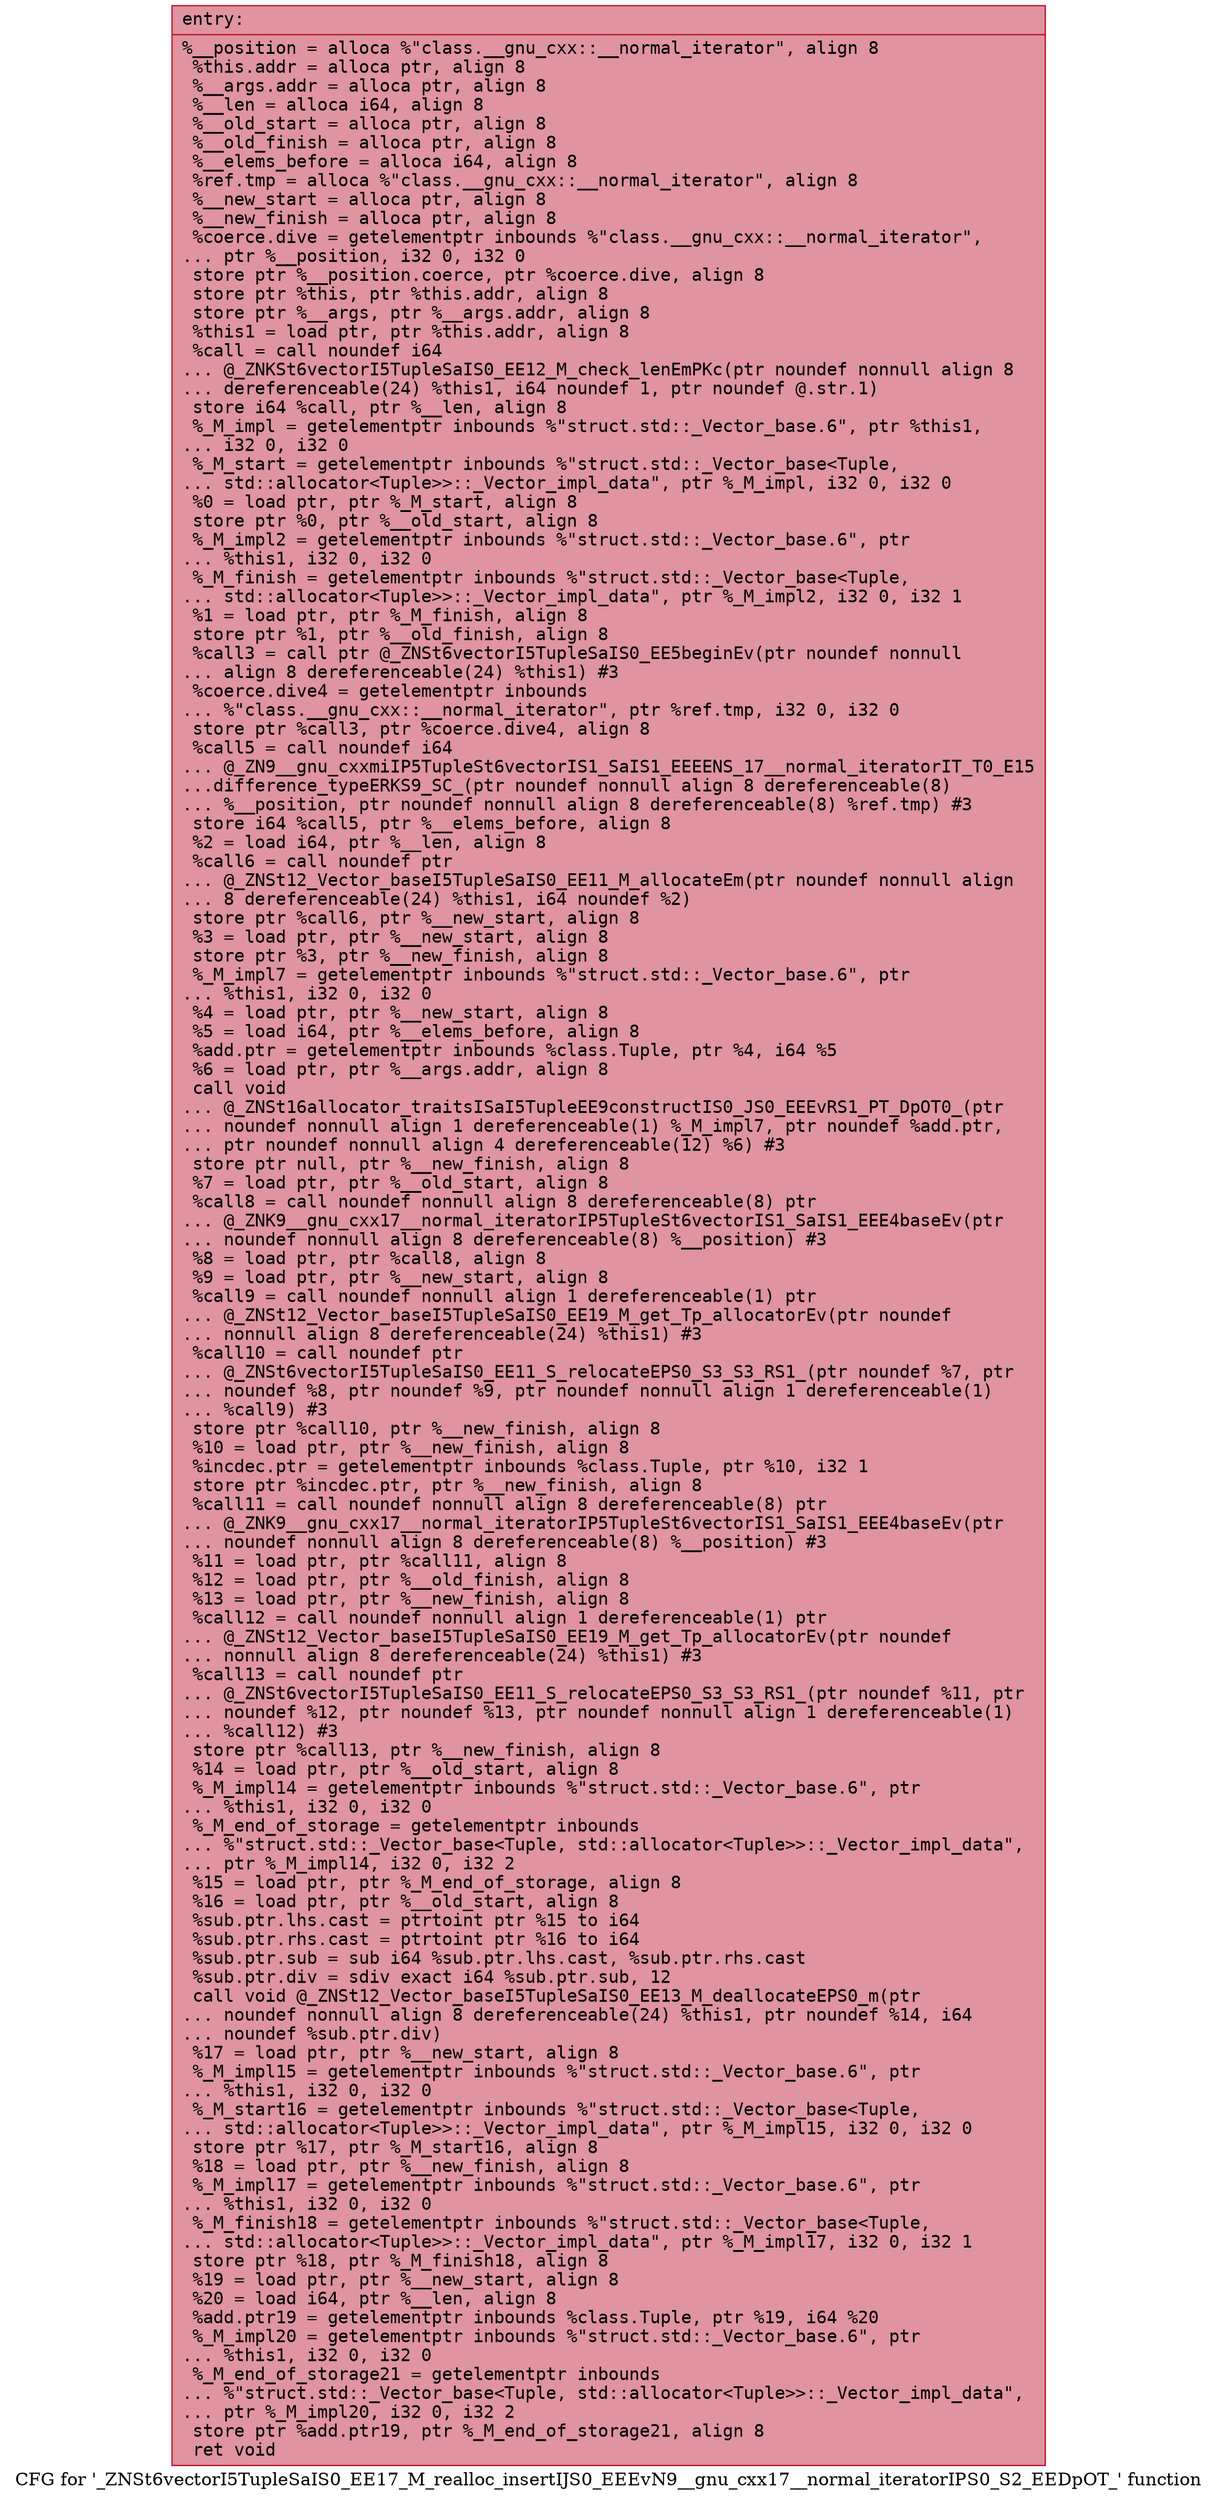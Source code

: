 digraph "CFG for '_ZNSt6vectorI5TupleSaIS0_EE17_M_realloc_insertIJS0_EEEvN9__gnu_cxx17__normal_iteratorIPS0_S2_EEDpOT_' function" {
	label="CFG for '_ZNSt6vectorI5TupleSaIS0_EE17_M_realloc_insertIJS0_EEEvN9__gnu_cxx17__normal_iteratorIPS0_S2_EEDpOT_' function";

	Node0x55c6063ab0a0 [shape=record,color="#b70d28ff", style=filled, fillcolor="#b70d2870" fontname="Courier",label="{entry:\l|  %__position = alloca %\"class.__gnu_cxx::__normal_iterator\", align 8\l  %this.addr = alloca ptr, align 8\l  %__args.addr = alloca ptr, align 8\l  %__len = alloca i64, align 8\l  %__old_start = alloca ptr, align 8\l  %__old_finish = alloca ptr, align 8\l  %__elems_before = alloca i64, align 8\l  %ref.tmp = alloca %\"class.__gnu_cxx::__normal_iterator\", align 8\l  %__new_start = alloca ptr, align 8\l  %__new_finish = alloca ptr, align 8\l  %coerce.dive = getelementptr inbounds %\"class.__gnu_cxx::__normal_iterator\",\l... ptr %__position, i32 0, i32 0\l  store ptr %__position.coerce, ptr %coerce.dive, align 8\l  store ptr %this, ptr %this.addr, align 8\l  store ptr %__args, ptr %__args.addr, align 8\l  %this1 = load ptr, ptr %this.addr, align 8\l  %call = call noundef i64\l... @_ZNKSt6vectorI5TupleSaIS0_EE12_M_check_lenEmPKc(ptr noundef nonnull align 8\l... dereferenceable(24) %this1, i64 noundef 1, ptr noundef @.str.1)\l  store i64 %call, ptr %__len, align 8\l  %_M_impl = getelementptr inbounds %\"struct.std::_Vector_base.6\", ptr %this1,\l... i32 0, i32 0\l  %_M_start = getelementptr inbounds %\"struct.std::_Vector_base\<Tuple,\l... std::allocator\<Tuple\>\>::_Vector_impl_data\", ptr %_M_impl, i32 0, i32 0\l  %0 = load ptr, ptr %_M_start, align 8\l  store ptr %0, ptr %__old_start, align 8\l  %_M_impl2 = getelementptr inbounds %\"struct.std::_Vector_base.6\", ptr\l... %this1, i32 0, i32 0\l  %_M_finish = getelementptr inbounds %\"struct.std::_Vector_base\<Tuple,\l... std::allocator\<Tuple\>\>::_Vector_impl_data\", ptr %_M_impl2, i32 0, i32 1\l  %1 = load ptr, ptr %_M_finish, align 8\l  store ptr %1, ptr %__old_finish, align 8\l  %call3 = call ptr @_ZNSt6vectorI5TupleSaIS0_EE5beginEv(ptr noundef nonnull\l... align 8 dereferenceable(24) %this1) #3\l  %coerce.dive4 = getelementptr inbounds\l... %\"class.__gnu_cxx::__normal_iterator\", ptr %ref.tmp, i32 0, i32 0\l  store ptr %call3, ptr %coerce.dive4, align 8\l  %call5 = call noundef i64\l... @_ZN9__gnu_cxxmiIP5TupleSt6vectorIS1_SaIS1_EEEENS_17__normal_iteratorIT_T0_E15\l...difference_typeERKS9_SC_(ptr noundef nonnull align 8 dereferenceable(8)\l... %__position, ptr noundef nonnull align 8 dereferenceable(8) %ref.tmp) #3\l  store i64 %call5, ptr %__elems_before, align 8\l  %2 = load i64, ptr %__len, align 8\l  %call6 = call noundef ptr\l... @_ZNSt12_Vector_baseI5TupleSaIS0_EE11_M_allocateEm(ptr noundef nonnull align\l... 8 dereferenceable(24) %this1, i64 noundef %2)\l  store ptr %call6, ptr %__new_start, align 8\l  %3 = load ptr, ptr %__new_start, align 8\l  store ptr %3, ptr %__new_finish, align 8\l  %_M_impl7 = getelementptr inbounds %\"struct.std::_Vector_base.6\", ptr\l... %this1, i32 0, i32 0\l  %4 = load ptr, ptr %__new_start, align 8\l  %5 = load i64, ptr %__elems_before, align 8\l  %add.ptr = getelementptr inbounds %class.Tuple, ptr %4, i64 %5\l  %6 = load ptr, ptr %__args.addr, align 8\l  call void\l... @_ZNSt16allocator_traitsISaI5TupleEE9constructIS0_JS0_EEEvRS1_PT_DpOT0_(ptr\l... noundef nonnull align 1 dereferenceable(1) %_M_impl7, ptr noundef %add.ptr,\l... ptr noundef nonnull align 4 dereferenceable(12) %6) #3\l  store ptr null, ptr %__new_finish, align 8\l  %7 = load ptr, ptr %__old_start, align 8\l  %call8 = call noundef nonnull align 8 dereferenceable(8) ptr\l... @_ZNK9__gnu_cxx17__normal_iteratorIP5TupleSt6vectorIS1_SaIS1_EEE4baseEv(ptr\l... noundef nonnull align 8 dereferenceable(8) %__position) #3\l  %8 = load ptr, ptr %call8, align 8\l  %9 = load ptr, ptr %__new_start, align 8\l  %call9 = call noundef nonnull align 1 dereferenceable(1) ptr\l... @_ZNSt12_Vector_baseI5TupleSaIS0_EE19_M_get_Tp_allocatorEv(ptr noundef\l... nonnull align 8 dereferenceable(24) %this1) #3\l  %call10 = call noundef ptr\l... @_ZNSt6vectorI5TupleSaIS0_EE11_S_relocateEPS0_S3_S3_RS1_(ptr noundef %7, ptr\l... noundef %8, ptr noundef %9, ptr noundef nonnull align 1 dereferenceable(1)\l... %call9) #3\l  store ptr %call10, ptr %__new_finish, align 8\l  %10 = load ptr, ptr %__new_finish, align 8\l  %incdec.ptr = getelementptr inbounds %class.Tuple, ptr %10, i32 1\l  store ptr %incdec.ptr, ptr %__new_finish, align 8\l  %call11 = call noundef nonnull align 8 dereferenceable(8) ptr\l... @_ZNK9__gnu_cxx17__normal_iteratorIP5TupleSt6vectorIS1_SaIS1_EEE4baseEv(ptr\l... noundef nonnull align 8 dereferenceable(8) %__position) #3\l  %11 = load ptr, ptr %call11, align 8\l  %12 = load ptr, ptr %__old_finish, align 8\l  %13 = load ptr, ptr %__new_finish, align 8\l  %call12 = call noundef nonnull align 1 dereferenceable(1) ptr\l... @_ZNSt12_Vector_baseI5TupleSaIS0_EE19_M_get_Tp_allocatorEv(ptr noundef\l... nonnull align 8 dereferenceable(24) %this1) #3\l  %call13 = call noundef ptr\l... @_ZNSt6vectorI5TupleSaIS0_EE11_S_relocateEPS0_S3_S3_RS1_(ptr noundef %11, ptr\l... noundef %12, ptr noundef %13, ptr noundef nonnull align 1 dereferenceable(1)\l... %call12) #3\l  store ptr %call13, ptr %__new_finish, align 8\l  %14 = load ptr, ptr %__old_start, align 8\l  %_M_impl14 = getelementptr inbounds %\"struct.std::_Vector_base.6\", ptr\l... %this1, i32 0, i32 0\l  %_M_end_of_storage = getelementptr inbounds\l... %\"struct.std::_Vector_base\<Tuple, std::allocator\<Tuple\>\>::_Vector_impl_data\",\l... ptr %_M_impl14, i32 0, i32 2\l  %15 = load ptr, ptr %_M_end_of_storage, align 8\l  %16 = load ptr, ptr %__old_start, align 8\l  %sub.ptr.lhs.cast = ptrtoint ptr %15 to i64\l  %sub.ptr.rhs.cast = ptrtoint ptr %16 to i64\l  %sub.ptr.sub = sub i64 %sub.ptr.lhs.cast, %sub.ptr.rhs.cast\l  %sub.ptr.div = sdiv exact i64 %sub.ptr.sub, 12\l  call void @_ZNSt12_Vector_baseI5TupleSaIS0_EE13_M_deallocateEPS0_m(ptr\l... noundef nonnull align 8 dereferenceable(24) %this1, ptr noundef %14, i64\l... noundef %sub.ptr.div)\l  %17 = load ptr, ptr %__new_start, align 8\l  %_M_impl15 = getelementptr inbounds %\"struct.std::_Vector_base.6\", ptr\l... %this1, i32 0, i32 0\l  %_M_start16 = getelementptr inbounds %\"struct.std::_Vector_base\<Tuple,\l... std::allocator\<Tuple\>\>::_Vector_impl_data\", ptr %_M_impl15, i32 0, i32 0\l  store ptr %17, ptr %_M_start16, align 8\l  %18 = load ptr, ptr %__new_finish, align 8\l  %_M_impl17 = getelementptr inbounds %\"struct.std::_Vector_base.6\", ptr\l... %this1, i32 0, i32 0\l  %_M_finish18 = getelementptr inbounds %\"struct.std::_Vector_base\<Tuple,\l... std::allocator\<Tuple\>\>::_Vector_impl_data\", ptr %_M_impl17, i32 0, i32 1\l  store ptr %18, ptr %_M_finish18, align 8\l  %19 = load ptr, ptr %__new_start, align 8\l  %20 = load i64, ptr %__len, align 8\l  %add.ptr19 = getelementptr inbounds %class.Tuple, ptr %19, i64 %20\l  %_M_impl20 = getelementptr inbounds %\"struct.std::_Vector_base.6\", ptr\l... %this1, i32 0, i32 0\l  %_M_end_of_storage21 = getelementptr inbounds\l... %\"struct.std::_Vector_base\<Tuple, std::allocator\<Tuple\>\>::_Vector_impl_data\",\l... ptr %_M_impl20, i32 0, i32 2\l  store ptr %add.ptr19, ptr %_M_end_of_storage21, align 8\l  ret void\l}"];
}
